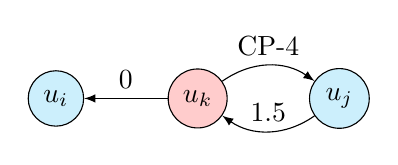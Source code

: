 \begin{tikzpicture}[scale=0.3]
\def \radius {6cm}
\node[draw, circle, fill=cyan!20] at ({0}:\radius) (n1) {$u_j$};
\node[draw, circle, fill=cyan!20] at ({180}:\radius) (n2) {$u_i$};
\node[draw, circle, fill=red!20] at (0,0) (n3) {$u_k$};
\path[->, >=latex] (n3) edge  node[above]{0} (n2);
\path[->, >=latex] (n3) edge [bend left=35] node[above]{CP-4} (n1);
\path[->, >=latex] (n1) edge [bend left=35] node[above]{1.5} (n3);
\end{tikzpicture}
